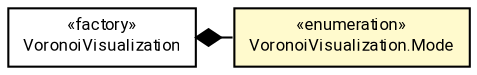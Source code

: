 #!/usr/local/bin/dot
#
# Class diagram 
# Generated by UMLGraph version R5_7_2-60-g0e99a6 (http://www.spinellis.gr/umlgraph/)
#

digraph G {
	graph [fontnames="svg"]
	edge [fontname="Roboto",fontsize=7,labelfontname="Roboto",labelfontsize=7,color="black"];
	node [fontname="Roboto",fontcolor="black",fontsize=8,shape=plaintext,margin=0,width=0,height=0];
	nodesep=0.15;
	ranksep=0.25;
	rankdir=LR;
	// de.lmu.ifi.dbs.elki.visualization.visualizers.scatterplot.cluster.VoronoiVisualization
	c10761754 [label=<<table title="de.lmu.ifi.dbs.elki.visualization.visualizers.scatterplot.cluster.VoronoiVisualization" border="0" cellborder="1" cellspacing="0" cellpadding="2" href="VoronoiVisualization.html" target="_parent">
		<tr><td><table border="0" cellspacing="0" cellpadding="1">
		<tr><td align="center" balign="center"> &#171;factory&#187; </td></tr>
		<tr><td align="center" balign="center"> <font face="Roboto">VoronoiVisualization</font> </td></tr>
		</table></td></tr>
		</table>>, URL="VoronoiVisualization.html"];
	// de.lmu.ifi.dbs.elki.visualization.visualizers.scatterplot.cluster.VoronoiVisualization.Mode
	c10761755 [label=<<table title="de.lmu.ifi.dbs.elki.visualization.visualizers.scatterplot.cluster.VoronoiVisualization.Mode" border="0" cellborder="1" cellspacing="0" cellpadding="2" bgcolor="lemonChiffon" href="VoronoiVisualization.Mode.html" target="_parent">
		<tr><td><table border="0" cellspacing="0" cellpadding="1">
		<tr><td align="center" balign="center"> &#171;enumeration&#187; </td></tr>
		<tr><td align="center" balign="center"> <font face="Roboto">VoronoiVisualization.Mode</font> </td></tr>
		</table></td></tr>
		</table>>, URL="VoronoiVisualization.Mode.html"];
	// de.lmu.ifi.dbs.elki.visualization.visualizers.scatterplot.cluster.VoronoiVisualization composed de.lmu.ifi.dbs.elki.visualization.visualizers.scatterplot.cluster.VoronoiVisualization.Mode
	c10761754 -> c10761755 [arrowhead=none,arrowtail=diamond,dir=back,weight=6];
}

